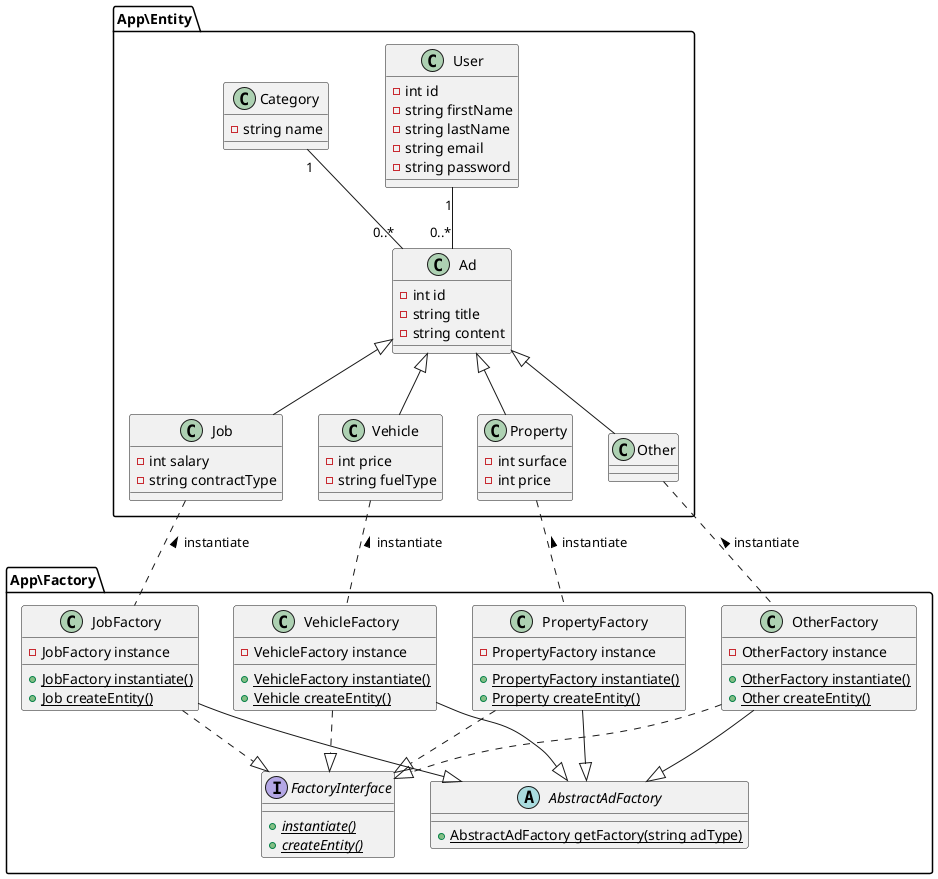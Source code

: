 @startuml

package App\Entity {

    class Ad {
      -int id
      -string title
      -string content
    }

    class User {
      -int id
      -string firstName
      -string lastName
      -string email
      -string password
    }

    class Category {
      -string name
    }

    class Job {
      -int salary
      -string contractType
    }

    class Vehicle {
      -int price
      -string fuelType
    }

    class Property {
      -int surface
      -int price
    }

    class Other {
    }

}

package App\Factory {

    abstract class AbstractAdFactory {
      +AbstractAdFactory {static} getFactory(string adType)
    }

    interface FactoryInterface {
      + {abstract} {static} instantiate()
      + {abstract} {static} createEntity()
    }

    class JobFactory {
      -JobFactory instance
      +JobFactory {static} instantiate()
      +Job {static} createEntity()
    }

    class VehicleFactory {
      -VehicleFactory instance
      +VehicleFactory {static} instantiate()
      +Vehicle {static} createEntity()
    }

    class PropertyFactory {
      -PropertyFactory instance
      +PropertyFactory {static} instantiate()
      +Property {static} createEntity()
    }

    class OtherFactory {
      -OtherFactory instance
      +OtherFactory {static} instantiate()
      +Other {static} createEntity()
    }

}

User "1"-down-"0..*" Ad
Category "1" -[norank]- "0..*" Ad

Ad <|-- Job
Ad <|-- Vehicle
Ad <|-- Property
Ad <|-- Other

AbstractAdFactory <|-up- OtherFactory
AbstractAdFactory <|-up- PropertyFactory
AbstractAdFactory <|-up- VehicleFactory
AbstractAdFactory <|-up- JobFactory

FactoryInterface <|.up. OtherFactory
FactoryInterface <|.up. PropertyFactory
FactoryInterface <|.up. VehicleFactory
FactoryInterface <|.up. JobFactory

Job .down. JobFactory : < instantiate
Vehicle .down. VehicleFactory : < instantiate
Property .down. PropertyFactory : < instantiate
Other .down. OtherFactory : < instantiate

@enduml
